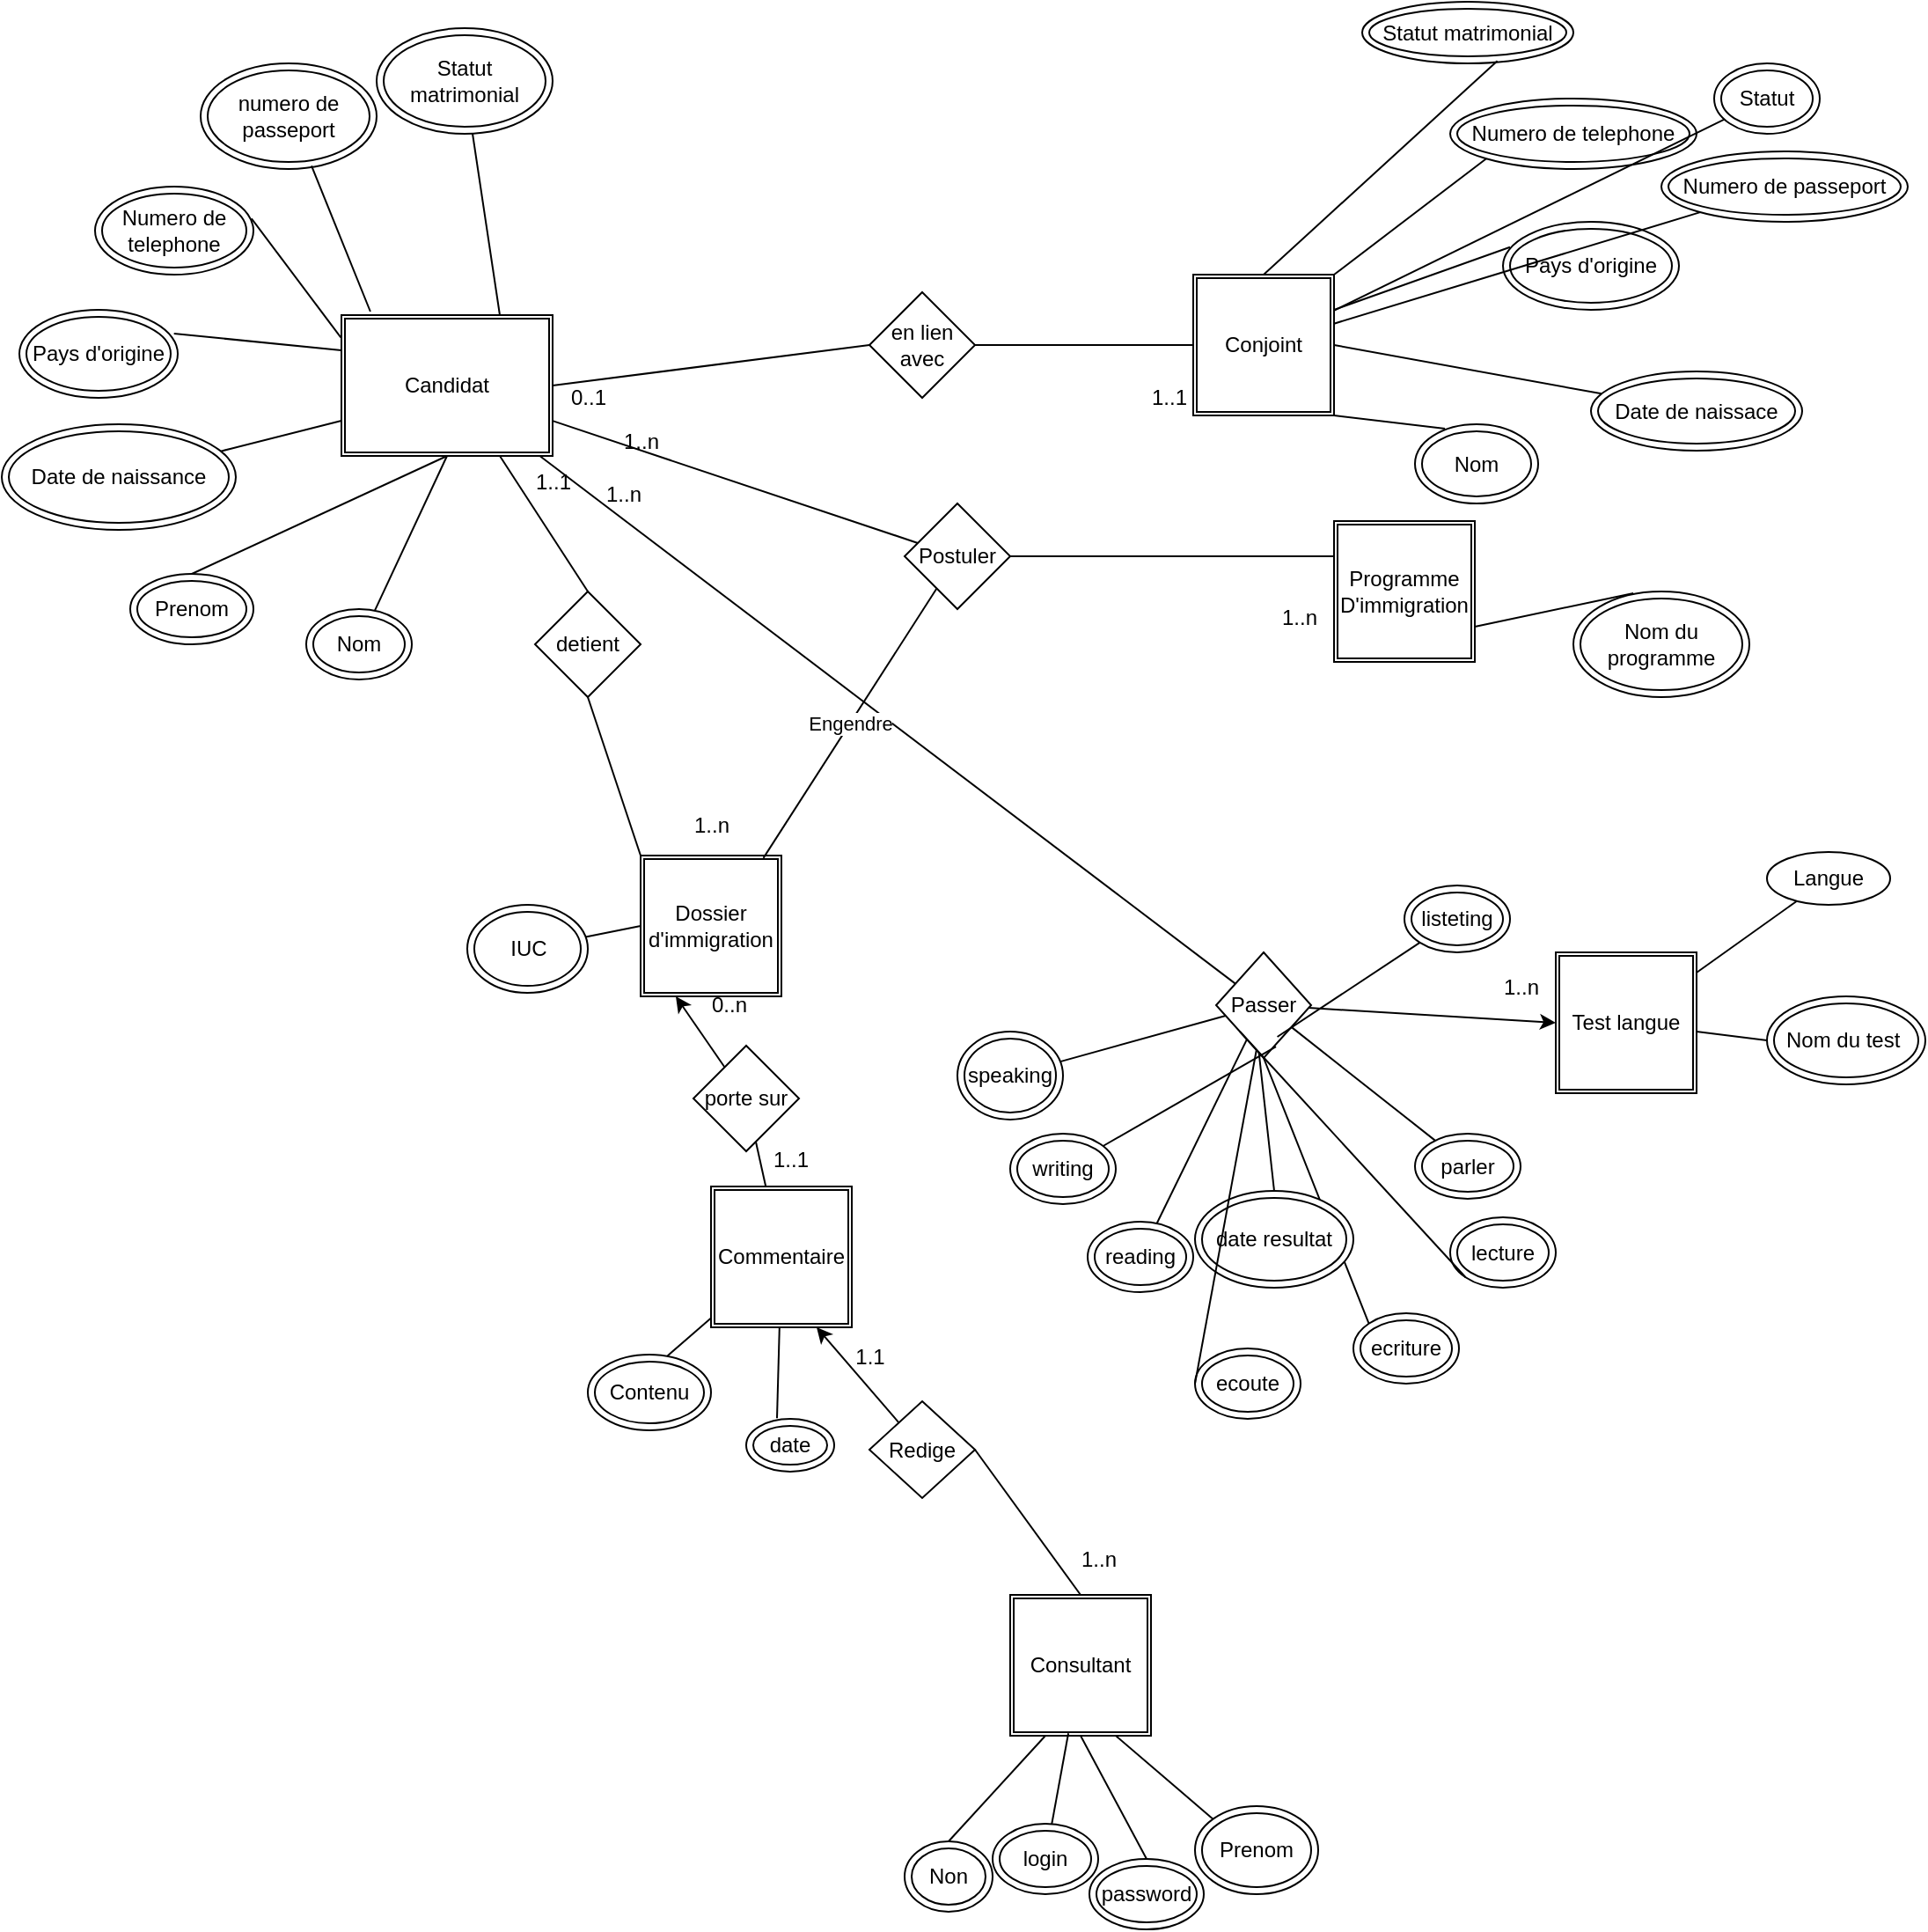 <mxfile version="24.4.8" type="device">
  <diagram name="modele entite association" id="nA0Hqg3waOizbvMMHhKN">
    <mxGraphModel dx="1865" dy="1870" grid="1" gridSize="10" guides="1" tooltips="1" connect="1" arrows="1" fold="1" page="1" pageScale="1" pageWidth="827" pageHeight="1169" math="0" shadow="0">
      <root>
        <mxCell id="0" />
        <mxCell id="1" parent="0" />
        <mxCell id="ceAQpRoU8NXTChZzHYtN-1" value="Candidat" style="shape=ext;double=1;rounded=0;whiteSpace=wrap;html=1;" parent="1" vertex="1">
          <mxGeometry x="-230" y="13" width="120" height="80" as="geometry" />
        </mxCell>
        <mxCell id="ceAQpRoU8NXTChZzHYtN-2" value="" style="endArrow=none;html=1;rounded=0;entryX=0.5;entryY=1;entryDx=0;entryDy=0;exitX=0.5;exitY=0;exitDx=0;exitDy=0;" parent="1" source="ceAQpRoU8NXTChZzHYtN-3" target="ceAQpRoU8NXTChZzHYtN-1" edge="1">
          <mxGeometry width="50" height="50" relative="1" as="geometry">
            <mxPoint x="-20" y="170" as="sourcePoint" />
            <mxPoint x="270" y="260" as="targetPoint" />
          </mxGeometry>
        </mxCell>
        <mxCell id="ceAQpRoU8NXTChZzHYtN-3" value="Prenom" style="ellipse;shape=doubleEllipse;whiteSpace=wrap;html=1;" parent="1" vertex="1">
          <mxGeometry x="-350" y="160" width="70" height="40" as="geometry" />
        </mxCell>
        <mxCell id="ceAQpRoU8NXTChZzHYtN-4" value="Nom" style="ellipse;shape=doubleEllipse;whiteSpace=wrap;html=1;" parent="1" vertex="1">
          <mxGeometry x="-250" y="180" width="60" height="40" as="geometry" />
        </mxCell>
        <mxCell id="ceAQpRoU8NXTChZzHYtN-5" value="Numero de telephone" style="ellipse;shape=doubleEllipse;whiteSpace=wrap;html=1;" parent="1" vertex="1">
          <mxGeometry x="-370" y="-60" width="90" height="50" as="geometry" />
        </mxCell>
        <mxCell id="ceAQpRoU8NXTChZzHYtN-6" value="Pays d&#39;origine" style="ellipse;shape=doubleEllipse;whiteSpace=wrap;html=1;" parent="1" vertex="1">
          <mxGeometry x="-413" y="10" width="90" height="50" as="geometry" />
        </mxCell>
        <mxCell id="ceAQpRoU8NXTChZzHYtN-9" value="" style="endArrow=none;html=1;rounded=0;exitX=0.976;exitY=0.27;exitDx=0;exitDy=0;exitPerimeter=0;entryX=0;entryY=0.25;entryDx=0;entryDy=0;" parent="1" source="ceAQpRoU8NXTChZzHYtN-6" target="ceAQpRoU8NXTChZzHYtN-1" edge="1">
          <mxGeometry width="50" height="50" relative="1" as="geometry">
            <mxPoint x="140" y="150" as="sourcePoint" />
            <mxPoint x="-40" y="70" as="targetPoint" />
          </mxGeometry>
        </mxCell>
        <mxCell id="ceAQpRoU8NXTChZzHYtN-11" value="" style="endArrow=none;html=1;rounded=0;entryX=0.988;entryY=0.363;entryDx=0;entryDy=0;entryPerimeter=0;exitX=-0.003;exitY=0.158;exitDx=0;exitDy=0;exitPerimeter=0;" parent="1" source="ceAQpRoU8NXTChZzHYtN-1" target="ceAQpRoU8NXTChZzHYtN-5" edge="1">
          <mxGeometry width="50" height="50" relative="1" as="geometry">
            <mxPoint x="140" y="150" as="sourcePoint" />
            <mxPoint x="190" y="100" as="targetPoint" />
          </mxGeometry>
        </mxCell>
        <mxCell id="ceAQpRoU8NXTChZzHYtN-13" value="" style="endArrow=none;html=1;rounded=0;entryX=0;entryY=0.75;entryDx=0;entryDy=0;" parent="1" target="ceAQpRoU8NXTChZzHYtN-1" edge="1" source="ceAQpRoU8NXTChZzHYtN-16">
          <mxGeometry width="50" height="50" relative="1" as="geometry">
            <mxPoint x="-330.0" y="125.747" as="sourcePoint" />
            <mxPoint x="-235.18" y="50.0" as="targetPoint" />
          </mxGeometry>
        </mxCell>
        <mxCell id="ceAQpRoU8NXTChZzHYtN-15" value="numero de passeport" style="ellipse;shape=doubleEllipse;whiteSpace=wrap;html=1;" parent="1" vertex="1">
          <mxGeometry x="-310" y="-130" width="100" height="60" as="geometry" />
        </mxCell>
        <mxCell id="ceAQpRoU8NXTChZzHYtN-16" value="Date de naissance" style="ellipse;shape=doubleEllipse;whiteSpace=wrap;html=1;" parent="1" vertex="1">
          <mxGeometry x="-423" y="75" width="133" height="60" as="geometry" />
        </mxCell>
        <mxCell id="ceAQpRoU8NXTChZzHYtN-17" value="" style="endArrow=none;html=1;rounded=0;entryX=0.63;entryY=0.97;entryDx=0;entryDy=0;entryPerimeter=0;exitX=0.137;exitY=-0.025;exitDx=0;exitDy=0;exitPerimeter=0;" parent="1" source="ceAQpRoU8NXTChZzHYtN-1" target="ceAQpRoU8NXTChZzHYtN-15" edge="1">
          <mxGeometry width="50" height="50" relative="1" as="geometry">
            <mxPoint x="120" y="170" as="sourcePoint" />
            <mxPoint x="170" y="120" as="targetPoint" />
          </mxGeometry>
        </mxCell>
        <mxCell id="ceAQpRoU8NXTChZzHYtN-18" value="Statut matrimonial" style="ellipse;shape=doubleEllipse;whiteSpace=wrap;html=1;" parent="1" vertex="1">
          <mxGeometry x="-210" y="-150" width="100" height="60" as="geometry" />
        </mxCell>
        <mxCell id="ceAQpRoU8NXTChZzHYtN-19" value="" style="endArrow=none;html=1;rounded=0;exitX=0.75;exitY=0;exitDx=0;exitDy=0;" parent="1" source="ceAQpRoU8NXTChZzHYtN-1" target="ceAQpRoU8NXTChZzHYtN-18" edge="1">
          <mxGeometry width="50" height="50" relative="1" as="geometry">
            <mxPoint x="120" y="170" as="sourcePoint" />
            <mxPoint x="170" y="120" as="targetPoint" />
          </mxGeometry>
        </mxCell>
        <mxCell id="ceAQpRoU8NXTChZzHYtN-20" value="Conjoint" style="shape=ext;double=1;whiteSpace=wrap;html=1;aspect=fixed;" parent="1" vertex="1">
          <mxGeometry x="254" y="-10" width="80" height="80" as="geometry" />
        </mxCell>
        <mxCell id="ceAQpRoU8NXTChZzHYtN-23" value="Statut matrimonial" style="ellipse;shape=doubleEllipse;whiteSpace=wrap;html=1;" parent="1" vertex="1">
          <mxGeometry x="350" y="-165" width="120" height="35" as="geometry" />
        </mxCell>
        <mxCell id="ceAQpRoU8NXTChZzHYtN-24" value="Date de naissace" style="ellipse;shape=doubleEllipse;whiteSpace=wrap;html=1;" parent="1" vertex="1">
          <mxGeometry x="480" y="45" width="120" height="45" as="geometry" />
        </mxCell>
        <mxCell id="ceAQpRoU8NXTChZzHYtN-25" value="Numero de telephone" style="ellipse;shape=doubleEllipse;whiteSpace=wrap;html=1;" parent="1" vertex="1">
          <mxGeometry x="400" y="-110" width="140" height="40" as="geometry" />
        </mxCell>
        <mxCell id="ceAQpRoU8NXTChZzHYtN-26" value="Pays d&#39;origine" style="ellipse;shape=doubleEllipse;whiteSpace=wrap;html=1;" parent="1" vertex="1">
          <mxGeometry x="430" y="-40" width="100" height="50" as="geometry" />
        </mxCell>
        <mxCell id="ceAQpRoU8NXTChZzHYtN-27" value="Numero de passeport" style="ellipse;shape=doubleEllipse;whiteSpace=wrap;html=1;" parent="1" vertex="1">
          <mxGeometry x="520" y="-80" width="140" height="40" as="geometry" />
        </mxCell>
        <mxCell id="ceAQpRoU8NXTChZzHYtN-31" value="Nom" style="ellipse;shape=doubleEllipse;whiteSpace=wrap;html=1;" parent="1" vertex="1">
          <mxGeometry x="380" y="75" width="70" height="45" as="geometry" />
        </mxCell>
        <mxCell id="ceAQpRoU8NXTChZzHYtN-34" value="" style="endArrow=none;html=1;rounded=0;entryX=0.64;entryY=0.96;entryDx=0;entryDy=0;entryPerimeter=0;exitX=0.5;exitY=0;exitDx=0;exitDy=0;" parent="1" source="ceAQpRoU8NXTChZzHYtN-20" target="ceAQpRoU8NXTChZzHYtN-23" edge="1">
          <mxGeometry width="50" height="50" relative="1" as="geometry">
            <mxPoint x="340" y="130" as="sourcePoint" />
            <mxPoint x="340" y="120" as="targetPoint" />
          </mxGeometry>
        </mxCell>
        <mxCell id="ceAQpRoU8NXTChZzHYtN-35" value="" style="endArrow=none;html=1;rounded=0;" parent="1" source="ceAQpRoU8NXTChZzHYtN-20" target="ceAQpRoU8NXTChZzHYtN-27" edge="1">
          <mxGeometry width="50" height="50" relative="1" as="geometry">
            <mxPoint x="340" y="-20" as="sourcePoint" />
            <mxPoint x="340" y="120" as="targetPoint" />
          </mxGeometry>
        </mxCell>
        <mxCell id="ceAQpRoU8NXTChZzHYtN-36" value="" style="endArrow=none;html=1;rounded=0;entryX=0;entryY=1;entryDx=0;entryDy=0;exitX=1;exitY=0;exitDx=0;exitDy=0;" parent="1" source="ceAQpRoU8NXTChZzHYtN-20" target="ceAQpRoU8NXTChZzHYtN-25" edge="1">
          <mxGeometry width="50" height="50" relative="1" as="geometry">
            <mxPoint x="290" y="170" as="sourcePoint" />
            <mxPoint x="340" y="120" as="targetPoint" />
          </mxGeometry>
        </mxCell>
        <mxCell id="ceAQpRoU8NXTChZzHYtN-37" value="" style="endArrow=none;html=1;rounded=0;entryX=0.04;entryY=0.288;entryDx=0;entryDy=0;entryPerimeter=0;exitX=1;exitY=0.25;exitDx=0;exitDy=0;" parent="1" source="ceAQpRoU8NXTChZzHYtN-20" target="ceAQpRoU8NXTChZzHYtN-26" edge="1">
          <mxGeometry width="50" height="50" relative="1" as="geometry">
            <mxPoint x="290" y="170" as="sourcePoint" />
            <mxPoint x="340" y="120" as="targetPoint" />
          </mxGeometry>
        </mxCell>
        <mxCell id="ceAQpRoU8NXTChZzHYtN-40" value="" style="endArrow=none;html=1;rounded=0;entryX=0.244;entryY=0.056;entryDx=0;entryDy=0;entryPerimeter=0;exitX=1;exitY=1;exitDx=0;exitDy=0;" parent="1" source="ceAQpRoU8NXTChZzHYtN-20" target="ceAQpRoU8NXTChZzHYtN-31" edge="1">
          <mxGeometry width="50" height="50" relative="1" as="geometry">
            <mxPoint x="290" y="170" as="sourcePoint" />
            <mxPoint x="340" y="120" as="targetPoint" />
          </mxGeometry>
        </mxCell>
        <mxCell id="ceAQpRoU8NXTChZzHYtN-42" value="Dossier d&#39;immigration" style="shape=ext;double=1;whiteSpace=wrap;html=1;aspect=fixed;" parent="1" vertex="1">
          <mxGeometry x="-60" y="320" width="80" height="80" as="geometry" />
        </mxCell>
        <mxCell id="ceAQpRoU8NXTChZzHYtN-44" value="IUC" style="ellipse;shape=doubleEllipse;whiteSpace=wrap;html=1;" parent="1" vertex="1">
          <mxGeometry x="-158.5" y="348" width="68.5" height="50" as="geometry" />
        </mxCell>
        <mxCell id="ceAQpRoU8NXTChZzHYtN-47" value="" style="endArrow=none;html=1;rounded=0;entryX=0;entryY=0.5;entryDx=0;entryDy=0;" parent="1" source="ceAQpRoU8NXTChZzHYtN-44" target="ceAQpRoU8NXTChZzHYtN-42" edge="1">
          <mxGeometry width="50" height="50" relative="1" as="geometry">
            <mxPoint x="140" y="430" as="sourcePoint" />
            <mxPoint x="190" y="380" as="targetPoint" />
          </mxGeometry>
        </mxCell>
        <mxCell id="ceAQpRoU8NXTChZzHYtN-49" value="Programme D&#39;immigration" style="shape=ext;double=1;whiteSpace=wrap;html=1;aspect=fixed;" parent="1" vertex="1">
          <mxGeometry x="334" y="130" width="80" height="80" as="geometry" />
        </mxCell>
        <mxCell id="ceAQpRoU8NXTChZzHYtN-50" value="Nom du programme" style="ellipse;shape=doubleEllipse;whiteSpace=wrap;html=1;" parent="1" vertex="1">
          <mxGeometry x="470" y="170" width="100" height="60" as="geometry" />
        </mxCell>
        <mxCell id="ceAQpRoU8NXTChZzHYtN-51" value="" style="endArrow=none;html=1;rounded=0;entryX=1;entryY=0.75;entryDx=0;entryDy=0;exitX=0.341;exitY=0.016;exitDx=0;exitDy=0;exitPerimeter=0;" parent="1" source="ceAQpRoU8NXTChZzHYtN-50" target="ceAQpRoU8NXTChZzHYtN-49" edge="1">
          <mxGeometry width="50" height="50" relative="1" as="geometry">
            <mxPoint x="440" y="380" as="sourcePoint" />
            <mxPoint x="190" y="380" as="targetPoint" />
          </mxGeometry>
        </mxCell>
        <mxCell id="ceAQpRoU8NXTChZzHYtN-55" value="" style="endArrow=none;html=1;rounded=0;exitX=1;exitY=0.5;exitDx=0;exitDy=0;" parent="1" source="ceAQpRoU8NXTChZzHYtN-20" target="ceAQpRoU8NXTChZzHYtN-24" edge="1">
          <mxGeometry width="50" height="50" relative="1" as="geometry">
            <mxPoint x="140" y="340" as="sourcePoint" />
            <mxPoint x="190" y="290" as="targetPoint" />
          </mxGeometry>
        </mxCell>
        <mxCell id="ceAQpRoU8NXTChZzHYtN-71" value="ecriture" style="ellipse;shape=doubleEllipse;whiteSpace=wrap;html=1;" parent="1" vertex="1">
          <mxGeometry x="345" y="580" width="60" height="40" as="geometry" />
        </mxCell>
        <mxCell id="ceAQpRoU8NXTChZzHYtN-73" value="" style="endArrow=none;html=1;rounded=0;entryX=0;entryY=0;entryDx=0;entryDy=0;exitX=0.5;exitY=1;exitDx=0;exitDy=0;" parent="1" source="nYJK-ivldWSFM5qlguPj-11" target="ceAQpRoU8NXTChZzHYtN-71" edge="1">
          <mxGeometry width="50" height="50" relative="1" as="geometry">
            <mxPoint x="321" y="554" as="sourcePoint" />
            <mxPoint x="450" y="600" as="targetPoint" />
          </mxGeometry>
        </mxCell>
        <mxCell id="ceAQpRoU8NXTChZzHYtN-75" value="date resultat" style="ellipse;shape=doubleEllipse;whiteSpace=wrap;html=1;" parent="1" vertex="1">
          <mxGeometry x="255" y="510.5" width="90" height="55" as="geometry" />
        </mxCell>
        <mxCell id="ceAQpRoU8NXTChZzHYtN-77" value="speaking" style="ellipse;shape=doubleEllipse;whiteSpace=wrap;html=1;" parent="1" vertex="1">
          <mxGeometry x="120" y="420" width="60" height="50" as="geometry" />
        </mxCell>
        <mxCell id="ceAQpRoU8NXTChZzHYtN-79" value="" style="endArrow=none;html=1;rounded=0;exitX=0.5;exitY=0;exitDx=0;exitDy=0;" parent="1" source="ceAQpRoU8NXTChZzHYtN-75" edge="1">
          <mxGeometry width="50" height="50" relative="1" as="geometry">
            <mxPoint x="330" y="660" as="sourcePoint" />
            <mxPoint x="290" y="420" as="targetPoint" />
          </mxGeometry>
        </mxCell>
        <mxCell id="ceAQpRoU8NXTChZzHYtN-81" value="" style="endArrow=none;html=1;rounded=0;" parent="1" source="ceAQpRoU8NXTChZzHYtN-77" target="nYJK-ivldWSFM5qlguPj-11" edge="1">
          <mxGeometry width="50" height="50" relative="1" as="geometry">
            <mxPoint x="330" y="660" as="sourcePoint" />
            <mxPoint x="241" y="574" as="targetPoint" />
          </mxGeometry>
        </mxCell>
        <mxCell id="ceAQpRoU8NXTChZzHYtN-82" value="Consultant" style="shape=ext;double=1;whiteSpace=wrap;html=1;aspect=fixed;" parent="1" vertex="1">
          <mxGeometry x="150" y="740" width="80" height="80" as="geometry" />
        </mxCell>
        <mxCell id="ceAQpRoU8NXTChZzHYtN-83" value="Prenom" style="ellipse;shape=doubleEllipse;whiteSpace=wrap;html=1;" parent="1" vertex="1">
          <mxGeometry x="255" y="860" width="70" height="50" as="geometry" />
        </mxCell>
        <mxCell id="ceAQpRoU8NXTChZzHYtN-84" value="Non" style="ellipse;shape=doubleEllipse;whiteSpace=wrap;html=1;" parent="1" vertex="1">
          <mxGeometry x="90" y="880" width="50" height="40" as="geometry" />
        </mxCell>
        <mxCell id="ceAQpRoU8NXTChZzHYtN-90" value="Contenu" style="ellipse;shape=doubleEllipse;whiteSpace=wrap;html=1;" parent="1" vertex="1">
          <mxGeometry x="-90" y="603.5" width="70" height="43" as="geometry" />
        </mxCell>
        <mxCell id="ceAQpRoU8NXTChZzHYtN-91" value="date" style="ellipse;shape=doubleEllipse;whiteSpace=wrap;html=1;" parent="1" vertex="1">
          <mxGeometry y="640" width="50" height="30" as="geometry" />
        </mxCell>
        <mxCell id="ceAQpRoU8NXTChZzHYtN-95" value="" style="endArrow=none;html=1;rounded=0;exitX=0.643;exitY=0.022;exitDx=0;exitDy=0;exitPerimeter=0;" parent="1" source="ceAQpRoU8NXTChZzHYtN-90" edge="1" target="ceAQpRoU8NXTChZzHYtN-100">
          <mxGeometry width="50" height="50" relative="1" as="geometry">
            <mxPoint x="190" y="570" as="sourcePoint" />
            <mxPoint x="40" y="665" as="targetPoint" />
          </mxGeometry>
        </mxCell>
        <mxCell id="ceAQpRoU8NXTChZzHYtN-96" value="" style="endArrow=none;html=1;rounded=0;exitX=0.35;exitY=-0.011;exitDx=0;exitDy=0;exitPerimeter=0;" parent="1" source="ceAQpRoU8NXTChZzHYtN-91" edge="1" target="ceAQpRoU8NXTChZzHYtN-100">
          <mxGeometry width="50" height="50" relative="1" as="geometry">
            <mxPoint x="190" y="570" as="sourcePoint" />
            <mxPoint x="60" y="660" as="targetPoint" />
          </mxGeometry>
        </mxCell>
        <mxCell id="ceAQpRoU8NXTChZzHYtN-98" value="" style="endArrow=none;html=1;rounded=0;exitX=0.5;exitY=0;exitDx=0;exitDy=0;entryX=0.25;entryY=1;entryDx=0;entryDy=0;" parent="1" source="ceAQpRoU8NXTChZzHYtN-84" target="ceAQpRoU8NXTChZzHYtN-82" edge="1">
          <mxGeometry width="50" height="50" relative="1" as="geometry">
            <mxPoint x="190" y="570" as="sourcePoint" />
            <mxPoint x="240" y="520" as="targetPoint" />
          </mxGeometry>
        </mxCell>
        <mxCell id="ceAQpRoU8NXTChZzHYtN-99" value="" style="endArrow=none;html=1;rounded=0;exitX=0;exitY=0;exitDx=0;exitDy=0;entryX=0.75;entryY=1;entryDx=0;entryDy=0;" parent="1" source="ceAQpRoU8NXTChZzHYtN-83" target="ceAQpRoU8NXTChZzHYtN-82" edge="1">
          <mxGeometry width="50" height="50" relative="1" as="geometry">
            <mxPoint x="190" y="570" as="sourcePoint" />
            <mxPoint x="240" y="520" as="targetPoint" />
          </mxGeometry>
        </mxCell>
        <mxCell id="ceAQpRoU8NXTChZzHYtN-100" value="Commentaire" style="shape=ext;double=1;whiteSpace=wrap;html=1;aspect=fixed;" parent="1" vertex="1">
          <mxGeometry x="-20" y="508" width="80" height="80" as="geometry" />
        </mxCell>
        <mxCell id="ceAQpRoU8NXTChZzHYtN-109" value="0..1" style="text;html=1;align=center;verticalAlign=middle;resizable=0;points=[];autosize=1;strokeColor=none;fillColor=none;" parent="1" vertex="1">
          <mxGeometry x="-110" y="45" width="40" height="30" as="geometry" />
        </mxCell>
        <mxCell id="ceAQpRoU8NXTChZzHYtN-113" value="1..n" style="text;html=1;align=center;verticalAlign=middle;resizable=0;points=[];autosize=1;strokeColor=none;fillColor=none;" parent="1" vertex="1">
          <mxGeometry x="-40" y="288" width="40" height="30" as="geometry" />
        </mxCell>
        <mxCell id="ceAQpRoU8NXTChZzHYtN-114" value="1..1" style="text;html=1;align=center;verticalAlign=middle;resizable=0;points=[];autosize=1;strokeColor=none;fillColor=none;" parent="1" vertex="1">
          <mxGeometry x="-130" y="93" width="40" height="30" as="geometry" />
        </mxCell>
        <mxCell id="ceAQpRoU8NXTChZzHYtN-117" value="1.1" style="text;html=1;align=center;verticalAlign=middle;resizable=0;points=[];autosize=1;strokeColor=none;fillColor=none;" parent="1" vertex="1">
          <mxGeometry x="50" y="590" width="40" height="30" as="geometry" />
        </mxCell>
        <mxCell id="ceAQpRoU8NXTChZzHYtN-118" value="1..n" style="text;html=1;align=center;verticalAlign=middle;resizable=0;points=[];autosize=1;strokeColor=none;fillColor=none;" parent="1" vertex="1">
          <mxGeometry x="180" y="705" width="40" height="30" as="geometry" />
        </mxCell>
        <mxCell id="ceAQpRoU8NXTChZzHYtN-120" value="1..n" style="text;html=1;align=center;verticalAlign=middle;resizable=0;points=[];autosize=1;strokeColor=none;fillColor=none;" parent="1" vertex="1">
          <mxGeometry x="-80" y="70" width="40" height="30" as="geometry" />
        </mxCell>
        <mxCell id="ceAQpRoU8NXTChZzHYtN-124" value="1..n" style="text;html=1;align=center;verticalAlign=middle;resizable=0;points=[];autosize=1;strokeColor=none;fillColor=none;" parent="1" vertex="1">
          <mxGeometry x="420" y="380" width="40" height="30" as="geometry" />
        </mxCell>
        <mxCell id="ceAQpRoU8NXTChZzHYtN-125" value="1..1" style="text;html=1;align=center;verticalAlign=middle;resizable=0;points=[];autosize=1;strokeColor=none;fillColor=none;" parent="1" vertex="1">
          <mxGeometry x="5" y="478" width="40" height="30" as="geometry" />
        </mxCell>
        <mxCell id="nYJK-ivldWSFM5qlguPj-3" value="1..n" style="text;html=1;align=center;verticalAlign=middle;resizable=0;points=[];autosize=1;strokeColor=none;fillColor=none;" vertex="1" parent="1">
          <mxGeometry x="-90" y="100" width="40" height="30" as="geometry" />
        </mxCell>
        <mxCell id="nYJK-ivldWSFM5qlguPj-5" value="1..1" style="text;html=1;align=center;verticalAlign=middle;resizable=0;points=[];autosize=1;strokeColor=none;fillColor=none;" vertex="1" parent="1">
          <mxGeometry x="220" y="45" width="40" height="30" as="geometry" />
        </mxCell>
        <mxCell id="nYJK-ivldWSFM5qlguPj-8" value="Statut" style="ellipse;shape=doubleEllipse;whiteSpace=wrap;html=1;" vertex="1" parent="1">
          <mxGeometry x="550" y="-130" width="60" height="40" as="geometry" />
        </mxCell>
        <mxCell id="nYJK-ivldWSFM5qlguPj-9" value="" style="endArrow=none;html=1;rounded=0;" edge="1" parent="1" source="nYJK-ivldWSFM5qlguPj-8" target="ceAQpRoU8NXTChZzHYtN-20">
          <mxGeometry width="50" height="50" relative="1" as="geometry">
            <mxPoint x="-125" y="259" as="sourcePoint" />
            <mxPoint x="-121" y="110" as="targetPoint" />
          </mxGeometry>
        </mxCell>
        <mxCell id="nYJK-ivldWSFM5qlguPj-10" value="" style="endArrow=none;html=1;rounded=0;" edge="1" parent="1" source="ceAQpRoU8NXTChZzHYtN-1" target="nYJK-ivldWSFM5qlguPj-41">
          <mxGeometry width="50" height="50" relative="1" as="geometry">
            <mxPoint x="110" y="280" as="sourcePoint" />
            <mxPoint x="120" y="110" as="targetPoint" />
          </mxGeometry>
        </mxCell>
        <mxCell id="nYJK-ivldWSFM5qlguPj-66" style="rounded=0;orthogonalLoop=1;jettySize=auto;html=1;entryX=0;entryY=0.5;entryDx=0;entryDy=0;" edge="1" parent="1" source="nYJK-ivldWSFM5qlguPj-11" target="nYJK-ivldWSFM5qlguPj-28">
          <mxGeometry relative="1" as="geometry" />
        </mxCell>
        <mxCell id="nYJK-ivldWSFM5qlguPj-11" value="Passer" style="rhombus;whiteSpace=wrap;html=1;" vertex="1" parent="1">
          <mxGeometry x="267" y="375" width="54" height="60" as="geometry" />
        </mxCell>
        <mxCell id="nYJK-ivldWSFM5qlguPj-12" value="" style="endArrow=none;html=1;rounded=0;" edge="1" parent="1" source="ceAQpRoU8NXTChZzHYtN-1" target="nYJK-ivldWSFM5qlguPj-11">
          <mxGeometry width="50" height="50" relative="1" as="geometry">
            <mxPoint x="70" y="350" as="sourcePoint" />
            <mxPoint x="120" y="300" as="targetPoint" />
          </mxGeometry>
        </mxCell>
        <mxCell id="nYJK-ivldWSFM5qlguPj-15" value="ecoute" style="ellipse;shape=doubleEllipse;whiteSpace=wrap;html=1;" vertex="1" parent="1">
          <mxGeometry x="255" y="600" width="60" height="40" as="geometry" />
        </mxCell>
        <mxCell id="nYJK-ivldWSFM5qlguPj-16" value="lecture" style="ellipse;shape=doubleEllipse;whiteSpace=wrap;html=1;" vertex="1" parent="1">
          <mxGeometry x="400" y="525.5" width="60" height="40" as="geometry" />
        </mxCell>
        <mxCell id="nYJK-ivldWSFM5qlguPj-17" value="" style="endArrow=none;html=1;rounded=0;entryX=0;entryY=0.5;entryDx=0;entryDy=0;" edge="1" parent="1" target="nYJK-ivldWSFM5qlguPj-15">
          <mxGeometry width="50" height="50" relative="1" as="geometry">
            <mxPoint x="290" y="430" as="sourcePoint" />
            <mxPoint x="300" y="550" as="targetPoint" />
          </mxGeometry>
        </mxCell>
        <mxCell id="nYJK-ivldWSFM5qlguPj-18" value="" style="endArrow=none;html=1;rounded=0;entryX=0;entryY=1;entryDx=0;entryDy=0;exitX=0;exitY=1;exitDx=0;exitDy=0;" edge="1" parent="1" source="nYJK-ivldWSFM5qlguPj-11" target="nYJK-ivldWSFM5qlguPj-16">
          <mxGeometry width="50" height="50" relative="1" as="geometry">
            <mxPoint x="321" y="552.394" as="sourcePoint" />
            <mxPoint x="210" y="500" as="targetPoint" />
          </mxGeometry>
        </mxCell>
        <mxCell id="nYJK-ivldWSFM5qlguPj-19" value="writing" style="ellipse;shape=doubleEllipse;whiteSpace=wrap;html=1;" vertex="1" parent="1">
          <mxGeometry x="150" y="478" width="60" height="40" as="geometry" />
        </mxCell>
        <mxCell id="nYJK-ivldWSFM5qlguPj-20" value="reading" style="ellipse;shape=doubleEllipse;whiteSpace=wrap;html=1;" vertex="1" parent="1">
          <mxGeometry x="194" y="528" width="60" height="40" as="geometry" />
        </mxCell>
        <mxCell id="nYJK-ivldWSFM5qlguPj-21" value="listeting" style="ellipse;shape=doubleEllipse;whiteSpace=wrap;html=1;" vertex="1" parent="1">
          <mxGeometry x="374" y="337" width="60" height="38" as="geometry" />
        </mxCell>
        <mxCell id="nYJK-ivldWSFM5qlguPj-22" value="" style="endArrow=none;html=1;rounded=0;exitX=0.63;exitY=0.893;exitDx=0;exitDy=0;exitPerimeter=0;" edge="1" parent="1" source="nYJK-ivldWSFM5qlguPj-11" target="nYJK-ivldWSFM5qlguPj-19">
          <mxGeometry width="50" height="50" relative="1" as="geometry">
            <mxPoint x="301" y="494" as="sourcePoint" />
            <mxPoint x="210" y="500" as="targetPoint" />
          </mxGeometry>
        </mxCell>
        <mxCell id="nYJK-ivldWSFM5qlguPj-23" value="" style="endArrow=none;html=1;rounded=0;" edge="1" parent="1" source="nYJK-ivldWSFM5qlguPj-11" target="nYJK-ivldWSFM5qlguPj-20">
          <mxGeometry width="50" height="50" relative="1" as="geometry">
            <mxPoint x="321" y="538.384" as="sourcePoint" />
            <mxPoint x="160" y="490" as="targetPoint" />
          </mxGeometry>
        </mxCell>
        <mxCell id="nYJK-ivldWSFM5qlguPj-24" value="" style="endArrow=none;html=1;rounded=0;entryX=0;entryY=1;entryDx=0;entryDy=0;exitX=0.644;exitY=0.8;exitDx=0;exitDy=0;exitPerimeter=0;" edge="1" parent="1" source="nYJK-ivldWSFM5qlguPj-11" target="nYJK-ivldWSFM5qlguPj-21">
          <mxGeometry width="50" height="50" relative="1" as="geometry">
            <mxPoint x="321" y="539.741" as="sourcePoint" />
            <mxPoint x="160" y="490" as="targetPoint" />
          </mxGeometry>
        </mxCell>
        <mxCell id="nYJK-ivldWSFM5qlguPj-25" value="parler" style="ellipse;shape=doubleEllipse;whiteSpace=wrap;html=1;" vertex="1" parent="1">
          <mxGeometry x="380" y="478" width="60" height="37" as="geometry" />
        </mxCell>
        <mxCell id="nYJK-ivldWSFM5qlguPj-26" value="" style="endArrow=none;html=1;rounded=0;" edge="1" parent="1" source="nYJK-ivldWSFM5qlguPj-11" target="nYJK-ivldWSFM5qlguPj-25">
          <mxGeometry width="50" height="50" relative="1" as="geometry">
            <mxPoint x="321" y="543.627" as="sourcePoint" />
            <mxPoint x="160" y="490" as="targetPoint" />
          </mxGeometry>
        </mxCell>
        <mxCell id="nYJK-ivldWSFM5qlguPj-28" value="Test langue" style="shape=ext;double=1;whiteSpace=wrap;html=1;aspect=fixed;" vertex="1" parent="1">
          <mxGeometry x="460" y="375" width="80" height="80" as="geometry" />
        </mxCell>
        <mxCell id="nYJK-ivldWSFM5qlguPj-29" value="login" style="ellipse;shape=doubleEllipse;whiteSpace=wrap;html=1;" vertex="1" parent="1">
          <mxGeometry x="140" y="870" width="60" height="40" as="geometry" />
        </mxCell>
        <mxCell id="nYJK-ivldWSFM5qlguPj-30" value="password" style="ellipse;shape=doubleEllipse;whiteSpace=wrap;html=1;" vertex="1" parent="1">
          <mxGeometry x="195" y="890" width="65" height="40" as="geometry" />
        </mxCell>
        <mxCell id="nYJK-ivldWSFM5qlguPj-31" value="" style="endArrow=none;html=1;rounded=0;entryX=0.413;entryY=0.983;entryDx=0;entryDy=0;entryPerimeter=0;" edge="1" parent="1" source="nYJK-ivldWSFM5qlguPj-29" target="ceAQpRoU8NXTChZzHYtN-82">
          <mxGeometry width="50" height="50" relative="1" as="geometry">
            <mxPoint x="130" y="680" as="sourcePoint" />
            <mxPoint x="180" y="630" as="targetPoint" />
          </mxGeometry>
        </mxCell>
        <mxCell id="nYJK-ivldWSFM5qlguPj-32" value="" style="endArrow=none;html=1;rounded=0;exitX=0.5;exitY=0;exitDx=0;exitDy=0;entryX=0.5;entryY=1;entryDx=0;entryDy=0;" edge="1" parent="1" source="nYJK-ivldWSFM5qlguPj-30" target="ceAQpRoU8NXTChZzHYtN-82">
          <mxGeometry width="50" height="50" relative="1" as="geometry">
            <mxPoint x="130" y="680" as="sourcePoint" />
            <mxPoint x="180" y="630" as="targetPoint" />
          </mxGeometry>
        </mxCell>
        <mxCell id="nYJK-ivldWSFM5qlguPj-65" style="rounded=0;orthogonalLoop=1;jettySize=auto;html=1;entryX=0.75;entryY=1;entryDx=0;entryDy=0;" edge="1" parent="1" source="nYJK-ivldWSFM5qlguPj-35" target="ceAQpRoU8NXTChZzHYtN-100">
          <mxGeometry relative="1" as="geometry" />
        </mxCell>
        <mxCell id="nYJK-ivldWSFM5qlguPj-35" value="Redige" style="rhombus;whiteSpace=wrap;html=1;" vertex="1" parent="1">
          <mxGeometry x="70" y="630" width="60" height="55" as="geometry" />
        </mxCell>
        <mxCell id="nYJK-ivldWSFM5qlguPj-37" value="" style="endArrow=none;html=1;rounded=0;entryX=1;entryY=0.5;entryDx=0;entryDy=0;exitX=0.5;exitY=0;exitDx=0;exitDy=0;" edge="1" parent="1" source="ceAQpRoU8NXTChZzHYtN-82" target="nYJK-ivldWSFM5qlguPj-35">
          <mxGeometry width="50" height="50" relative="1" as="geometry">
            <mxPoint x="50" y="680" as="sourcePoint" />
            <mxPoint x="100" y="630" as="targetPoint" />
          </mxGeometry>
        </mxCell>
        <mxCell id="nYJK-ivldWSFM5qlguPj-41" value="Postuler" style="rhombus;whiteSpace=wrap;html=1;" vertex="1" parent="1">
          <mxGeometry x="90" y="120" width="60" height="60" as="geometry" />
        </mxCell>
        <mxCell id="nYJK-ivldWSFM5qlguPj-42" value="" style="endArrow=none;html=1;rounded=0;entryX=0;entryY=0.25;entryDx=0;entryDy=0;exitX=1;exitY=0.5;exitDx=0;exitDy=0;" edge="1" parent="1" source="nYJK-ivldWSFM5qlguPj-41" target="ceAQpRoU8NXTChZzHYtN-49">
          <mxGeometry width="50" height="50" relative="1" as="geometry">
            <mxPoint x="120" y="270" as="sourcePoint" />
            <mxPoint x="170" y="220" as="targetPoint" />
          </mxGeometry>
        </mxCell>
        <mxCell id="nYJK-ivldWSFM5qlguPj-48" value="Engendre" style="endArrow=none;html=1;rounded=0;exitX=0.872;exitY=0.018;exitDx=0;exitDy=0;exitPerimeter=0;" edge="1" parent="1" source="ceAQpRoU8NXTChZzHYtN-42" target="nYJK-ivldWSFM5qlguPj-41">
          <mxGeometry width="50" height="50" relative="1" as="geometry">
            <mxPoint x="-10" y="290" as="sourcePoint" />
            <mxPoint x="40" y="240" as="targetPoint" />
          </mxGeometry>
        </mxCell>
        <mxCell id="nYJK-ivldWSFM5qlguPj-49" value="en lien avec" style="rhombus;whiteSpace=wrap;html=1;" vertex="1" parent="1">
          <mxGeometry x="70" width="60" height="60" as="geometry" />
        </mxCell>
        <mxCell id="nYJK-ivldWSFM5qlguPj-50" value="" style="endArrow=none;html=1;rounded=0;entryX=0;entryY=0.5;entryDx=0;entryDy=0;exitX=1;exitY=0.5;exitDx=0;exitDy=0;" edge="1" parent="1" source="ceAQpRoU8NXTChZzHYtN-1" target="nYJK-ivldWSFM5qlguPj-49">
          <mxGeometry width="50" height="50" relative="1" as="geometry">
            <mxPoint x="-10" y="290" as="sourcePoint" />
            <mxPoint x="40" y="240" as="targetPoint" />
          </mxGeometry>
        </mxCell>
        <mxCell id="nYJK-ivldWSFM5qlguPj-51" value="" style="endArrow=none;html=1;rounded=0;entryX=0;entryY=0.5;entryDx=0;entryDy=0;exitX=1;exitY=0.5;exitDx=0;exitDy=0;" edge="1" parent="1" source="nYJK-ivldWSFM5qlguPj-49" target="ceAQpRoU8NXTChZzHYtN-20">
          <mxGeometry width="50" height="50" relative="1" as="geometry">
            <mxPoint x="-60" y="80" as="sourcePoint" />
            <mxPoint x="90" y="48" as="targetPoint" />
          </mxGeometry>
        </mxCell>
        <mxCell id="nYJK-ivldWSFM5qlguPj-52" value="Nom du test&amp;nbsp;" style="ellipse;shape=doubleEllipse;whiteSpace=wrap;html=1;" vertex="1" parent="1">
          <mxGeometry x="580" y="400" width="90" height="50" as="geometry" />
        </mxCell>
        <mxCell id="nYJK-ivldWSFM5qlguPj-53" value="" style="endArrow=none;html=1;rounded=0;entryX=0;entryY=0.5;entryDx=0;entryDy=0;" edge="1" parent="1" source="nYJK-ivldWSFM5qlguPj-28" target="nYJK-ivldWSFM5qlguPj-52">
          <mxGeometry width="50" height="50" relative="1" as="geometry">
            <mxPoint x="160" y="470" as="sourcePoint" />
            <mxPoint x="210" y="420" as="targetPoint" />
          </mxGeometry>
        </mxCell>
        <mxCell id="nYJK-ivldWSFM5qlguPj-64" style="rounded=0;orthogonalLoop=1;jettySize=auto;html=1;entryX=0.25;entryY=1;entryDx=0;entryDy=0;" edge="1" parent="1" source="nYJK-ivldWSFM5qlguPj-54" target="ceAQpRoU8NXTChZzHYtN-42">
          <mxGeometry relative="1" as="geometry" />
        </mxCell>
        <mxCell id="nYJK-ivldWSFM5qlguPj-54" value="porte sur" style="rhombus;whiteSpace=wrap;html=1;" vertex="1" parent="1">
          <mxGeometry x="-30" y="428" width="60" height="60" as="geometry" />
        </mxCell>
        <mxCell id="nYJK-ivldWSFM5qlguPj-55" value="" style="endArrow=none;html=1;rounded=0;" edge="1" parent="1" source="ceAQpRoU8NXTChZzHYtN-100" target="nYJK-ivldWSFM5qlguPj-54">
          <mxGeometry width="50" height="50" relative="1" as="geometry">
            <mxPoint x="160" y="330" as="sourcePoint" />
            <mxPoint x="210" y="280" as="targetPoint" />
          </mxGeometry>
        </mxCell>
        <mxCell id="nYJK-ivldWSFM5qlguPj-57" value="0..n" style="text;html=1;align=center;verticalAlign=middle;resizable=0;points=[];autosize=1;strokeColor=none;fillColor=none;" vertex="1" parent="1">
          <mxGeometry x="-30" y="390" width="40" height="30" as="geometry" />
        </mxCell>
        <mxCell id="nYJK-ivldWSFM5qlguPj-58" value="1..n" style="text;html=1;align=center;verticalAlign=middle;resizable=0;points=[];autosize=1;strokeColor=none;fillColor=none;" vertex="1" parent="1">
          <mxGeometry x="294" y="170" width="40" height="30" as="geometry" />
        </mxCell>
        <mxCell id="nYJK-ivldWSFM5qlguPj-60" value="" style="endArrow=none;html=1;rounded=0;entryX=0.5;entryY=1;entryDx=0;entryDy=0;" edge="1" parent="1" source="ceAQpRoU8NXTChZzHYtN-4" target="ceAQpRoU8NXTChZzHYtN-1">
          <mxGeometry width="50" height="50" relative="1" as="geometry">
            <mxPoint x="160" y="140" as="sourcePoint" />
            <mxPoint x="210" y="90" as="targetPoint" />
          </mxGeometry>
        </mxCell>
        <mxCell id="nYJK-ivldWSFM5qlguPj-61" value="detient" style="rhombus;whiteSpace=wrap;html=1;" vertex="1" parent="1">
          <mxGeometry x="-120" y="170" width="60" height="60" as="geometry" />
        </mxCell>
        <mxCell id="nYJK-ivldWSFM5qlguPj-62" value="" style="endArrow=none;html=1;rounded=0;exitX=0;exitY=0;exitDx=0;exitDy=0;entryX=0.5;entryY=1;entryDx=0;entryDy=0;" edge="1" parent="1" source="ceAQpRoU8NXTChZzHYtN-42" target="nYJK-ivldWSFM5qlguPj-61">
          <mxGeometry width="50" height="50" relative="1" as="geometry">
            <mxPoint x="160" y="230" as="sourcePoint" />
            <mxPoint x="210" y="180" as="targetPoint" />
          </mxGeometry>
        </mxCell>
        <mxCell id="nYJK-ivldWSFM5qlguPj-63" value="" style="endArrow=none;html=1;rounded=0;exitX=0.75;exitY=1;exitDx=0;exitDy=0;entryX=0.5;entryY=0;entryDx=0;entryDy=0;" edge="1" parent="1" source="ceAQpRoU8NXTChZzHYtN-1" target="nYJK-ivldWSFM5qlguPj-61">
          <mxGeometry width="50" height="50" relative="1" as="geometry">
            <mxPoint x="160" y="230" as="sourcePoint" />
            <mxPoint x="210" y="180" as="targetPoint" />
          </mxGeometry>
        </mxCell>
        <mxCell id="nYJK-ivldWSFM5qlguPj-67" value="Langue" style="ellipse;whiteSpace=wrap;html=1;" vertex="1" parent="1">
          <mxGeometry x="580" y="318" width="70" height="30" as="geometry" />
        </mxCell>
        <mxCell id="nYJK-ivldWSFM5qlguPj-69" value="" style="endArrow=none;html=1;rounded=0;" edge="1" parent="1" source="nYJK-ivldWSFM5qlguPj-28" target="nYJK-ivldWSFM5qlguPj-67">
          <mxGeometry width="50" height="50" relative="1" as="geometry">
            <mxPoint x="250" y="620" as="sourcePoint" />
            <mxPoint x="300" y="570" as="targetPoint" />
          </mxGeometry>
        </mxCell>
      </root>
    </mxGraphModel>
  </diagram>
</mxfile>
